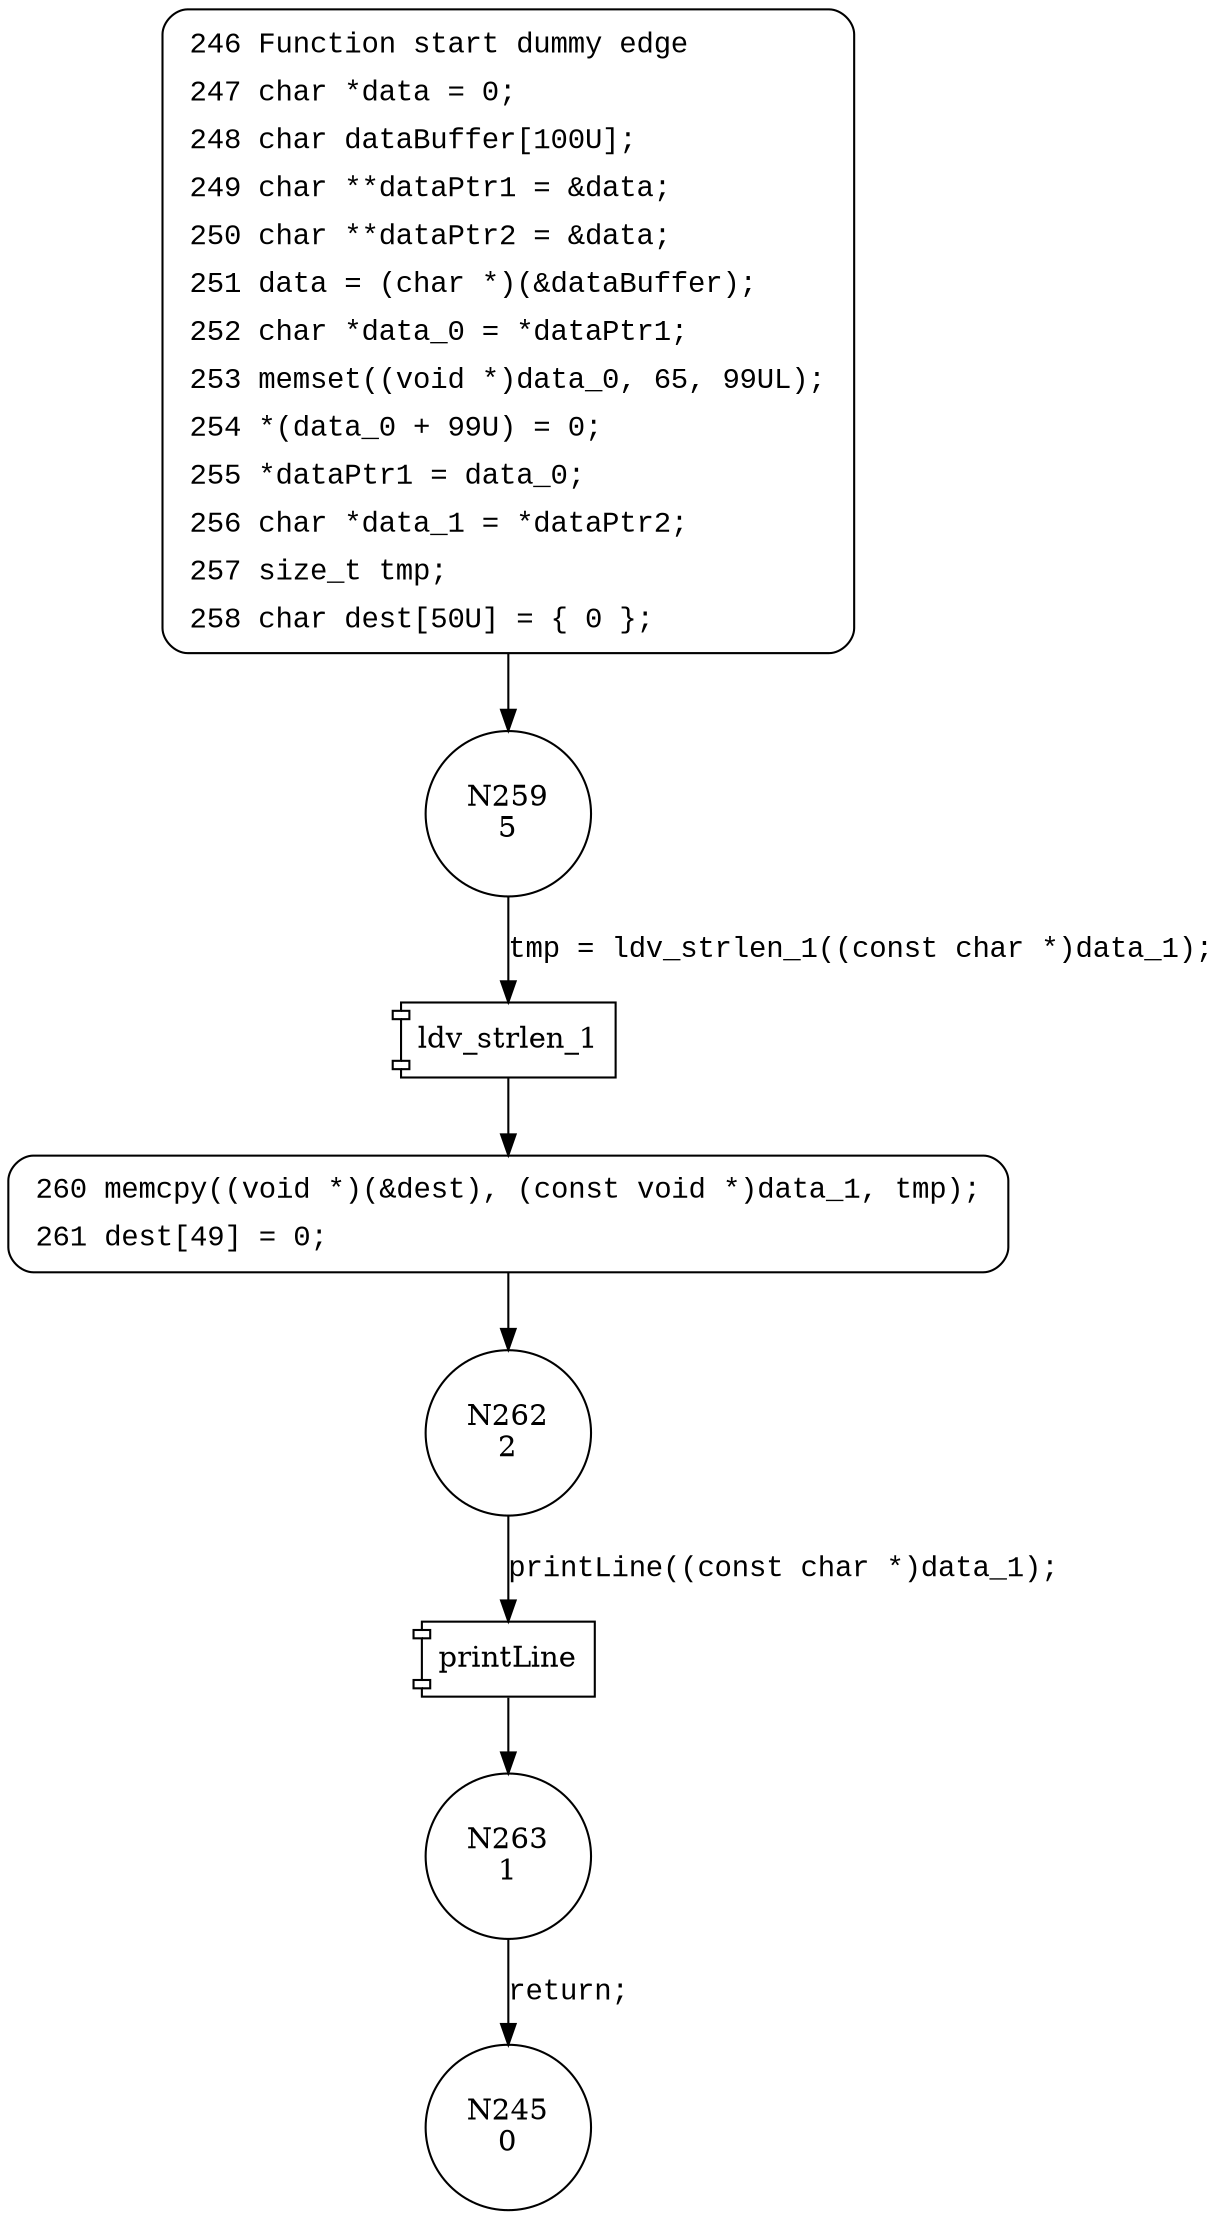 digraph CWE121_Stack_Based_Buffer_Overflow__CWE806_char_declare_memcpy_32_bad {
259 [shape="circle" label="N259\n5"]
260 [shape="circle" label="N260\n4"]
262 [shape="circle" label="N262\n2"]
263 [shape="circle" label="N263\n1"]
245 [shape="circle" label="N245\n0"]
246 [style="filled,bold" penwidth="1" fillcolor="white" fontname="Courier New" shape="Mrecord" label=<<table border="0" cellborder="0" cellpadding="3" bgcolor="white"><tr><td align="right">246</td><td align="left">Function start dummy edge</td></tr><tr><td align="right">247</td><td align="left">char *data = 0;</td></tr><tr><td align="right">248</td><td align="left">char dataBuffer[100U];</td></tr><tr><td align="right">249</td><td align="left">char **dataPtr1 = &amp;data;</td></tr><tr><td align="right">250</td><td align="left">char **dataPtr2 = &amp;data;</td></tr><tr><td align="right">251</td><td align="left">data = (char *)(&amp;dataBuffer);</td></tr><tr><td align="right">252</td><td align="left">char *data_0 = *dataPtr1;</td></tr><tr><td align="right">253</td><td align="left">memset((void *)data_0, 65, 99UL);</td></tr><tr><td align="right">254</td><td align="left">*(data_0 + 99U) = 0;</td></tr><tr><td align="right">255</td><td align="left">*dataPtr1 = data_0;</td></tr><tr><td align="right">256</td><td align="left">char *data_1 = *dataPtr2;</td></tr><tr><td align="right">257</td><td align="left">size_t tmp;</td></tr><tr><td align="right">258</td><td align="left">char dest[50U] = &#123; 0 &#125;;</td></tr></table>>]
246 -> 259[label=""]
260 [style="filled,bold" penwidth="1" fillcolor="white" fontname="Courier New" shape="Mrecord" label=<<table border="0" cellborder="0" cellpadding="3" bgcolor="white"><tr><td align="right">260</td><td align="left">memcpy((void *)(&amp;dest), (const void *)data_1, tmp);</td></tr><tr><td align="right">261</td><td align="left">dest[49] = 0;</td></tr></table>>]
260 -> 262[label=""]
100033 [shape="component" label="ldv_strlen_1"]
259 -> 100033 [label="tmp = ldv_strlen_1((const char *)data_1);" fontname="Courier New"]
100033 -> 260 [label="" fontname="Courier New"]
100034 [shape="component" label="printLine"]
262 -> 100034 [label="printLine((const char *)data_1);" fontname="Courier New"]
100034 -> 263 [label="" fontname="Courier New"]
263 -> 245 [label="return;" fontname="Courier New"]
}